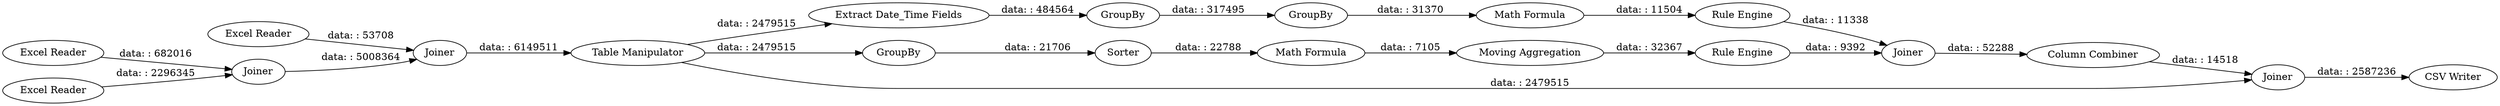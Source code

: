 digraph {
	"5644296772183551866_4" [label="Excel Reader"]
	"5644296772183551866_114" [label="Math Formula"]
	"5644296772183551866_109" [label="Moving Aggregation"]
	"5644296772183551866_9" [label="Excel Reader"]
	"5644296772183551866_116" [label="Rule Engine"]
	"5644296772183551866_108" [label="Math Formula"]
	"5644296772183551866_137" [label=GroupBy]
	"5644296772183551866_107" [label=Sorter]
	"5644296772183551866_106" [label=GroupBy]
	"5644296772183551866_132" [label="Column Combiner"]
	"5644296772183551866_136" [label=GroupBy]
	"5644296772183551866_5" [label="Excel Reader"]
	"5644296772183551866_23" [label="Table Manipulator"]
	"5644296772183551866_138" [label=Joiner]
	"5644296772183551866_110" [label="Rule Engine"]
	"5644296772183551866_135" [label="Extract Date_Time Fields"]
	"5644296772183551866_139" [label="CSV Writer"]
	"5644296772183551866_7" [label=Joiner]
	"5644296772183551866_8" [label=Joiner]
	"5644296772183551866_133" [label=Joiner]
	"5644296772183551866_138" -> "5644296772183551866_139" [label="data: : 2587236"]
	"5644296772183551866_4" -> "5644296772183551866_7" [label="data: : 53708"]
	"5644296772183551866_132" -> "5644296772183551866_138" [label="data: : 14518"]
	"5644296772183551866_5" -> "5644296772183551866_8" [label="data: : 2296345"]
	"5644296772183551866_7" -> "5644296772183551866_23" [label="data: : 6149511"]
	"5644296772183551866_136" -> "5644296772183551866_137" [label="data: : 317495"]
	"5644296772183551866_137" -> "5644296772183551866_114" [label="data: : 31370"]
	"5644296772183551866_23" -> "5644296772183551866_138" [label="data: : 2479515"]
	"5644296772183551866_108" -> "5644296772183551866_109" [label="data: : 7105"]
	"5644296772183551866_9" -> "5644296772183551866_8" [label="data: : 682016"]
	"5644296772183551866_133" -> "5644296772183551866_132" [label="data: : 52288"]
	"5644296772183551866_106" -> "5644296772183551866_107" [label="data: : 21706"]
	"5644296772183551866_107" -> "5644296772183551866_108" [label="data: : 22788"]
	"5644296772183551866_23" -> "5644296772183551866_135" [label="data: : 2479515"]
	"5644296772183551866_135" -> "5644296772183551866_136" [label="data: : 484564"]
	"5644296772183551866_23" -> "5644296772183551866_106" [label="data: : 2479515"]
	"5644296772183551866_8" -> "5644296772183551866_7" [label="data: : 5008364"]
	"5644296772183551866_110" -> "5644296772183551866_133" [label="data: : 9392"]
	"5644296772183551866_109" -> "5644296772183551866_110" [label="data: : 32367"]
	"5644296772183551866_116" -> "5644296772183551866_133" [label="data: : 11338"]
	"5644296772183551866_114" -> "5644296772183551866_116" [label="data: : 11504"]
	rankdir=LR
}
